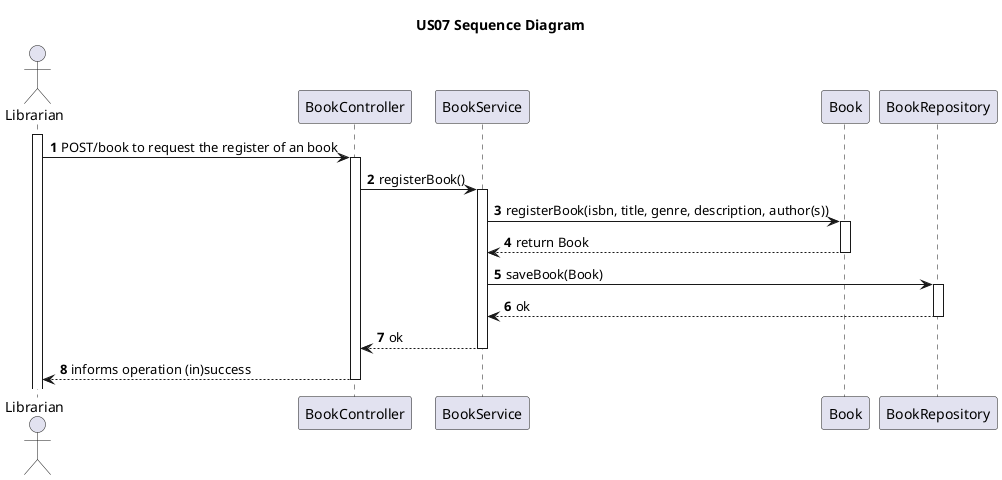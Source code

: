 @startuml
'https://SubscriptionServicetuml.com/sequence-diagram

title US07 Sequence Diagram

autoactivate on
autonumber


actor "Librarian" as user
participant "BookController" as ctrl
participant "BookService" as ser
participant "Book" as Book
participant "BookRepository" as repo
activate user


user -> ctrl: POST/book to request the register of an book
ctrl -> ser: registerBook()
ser -> Book: registerBook(isbn, title, genre, description, author(s))
Book --> ser: return Book
ser -> repo: saveBook(Book)
repo --> ser: ok
ser --> ctrl: ok
ctrl -->user: informs operation (in)success


@enduml

